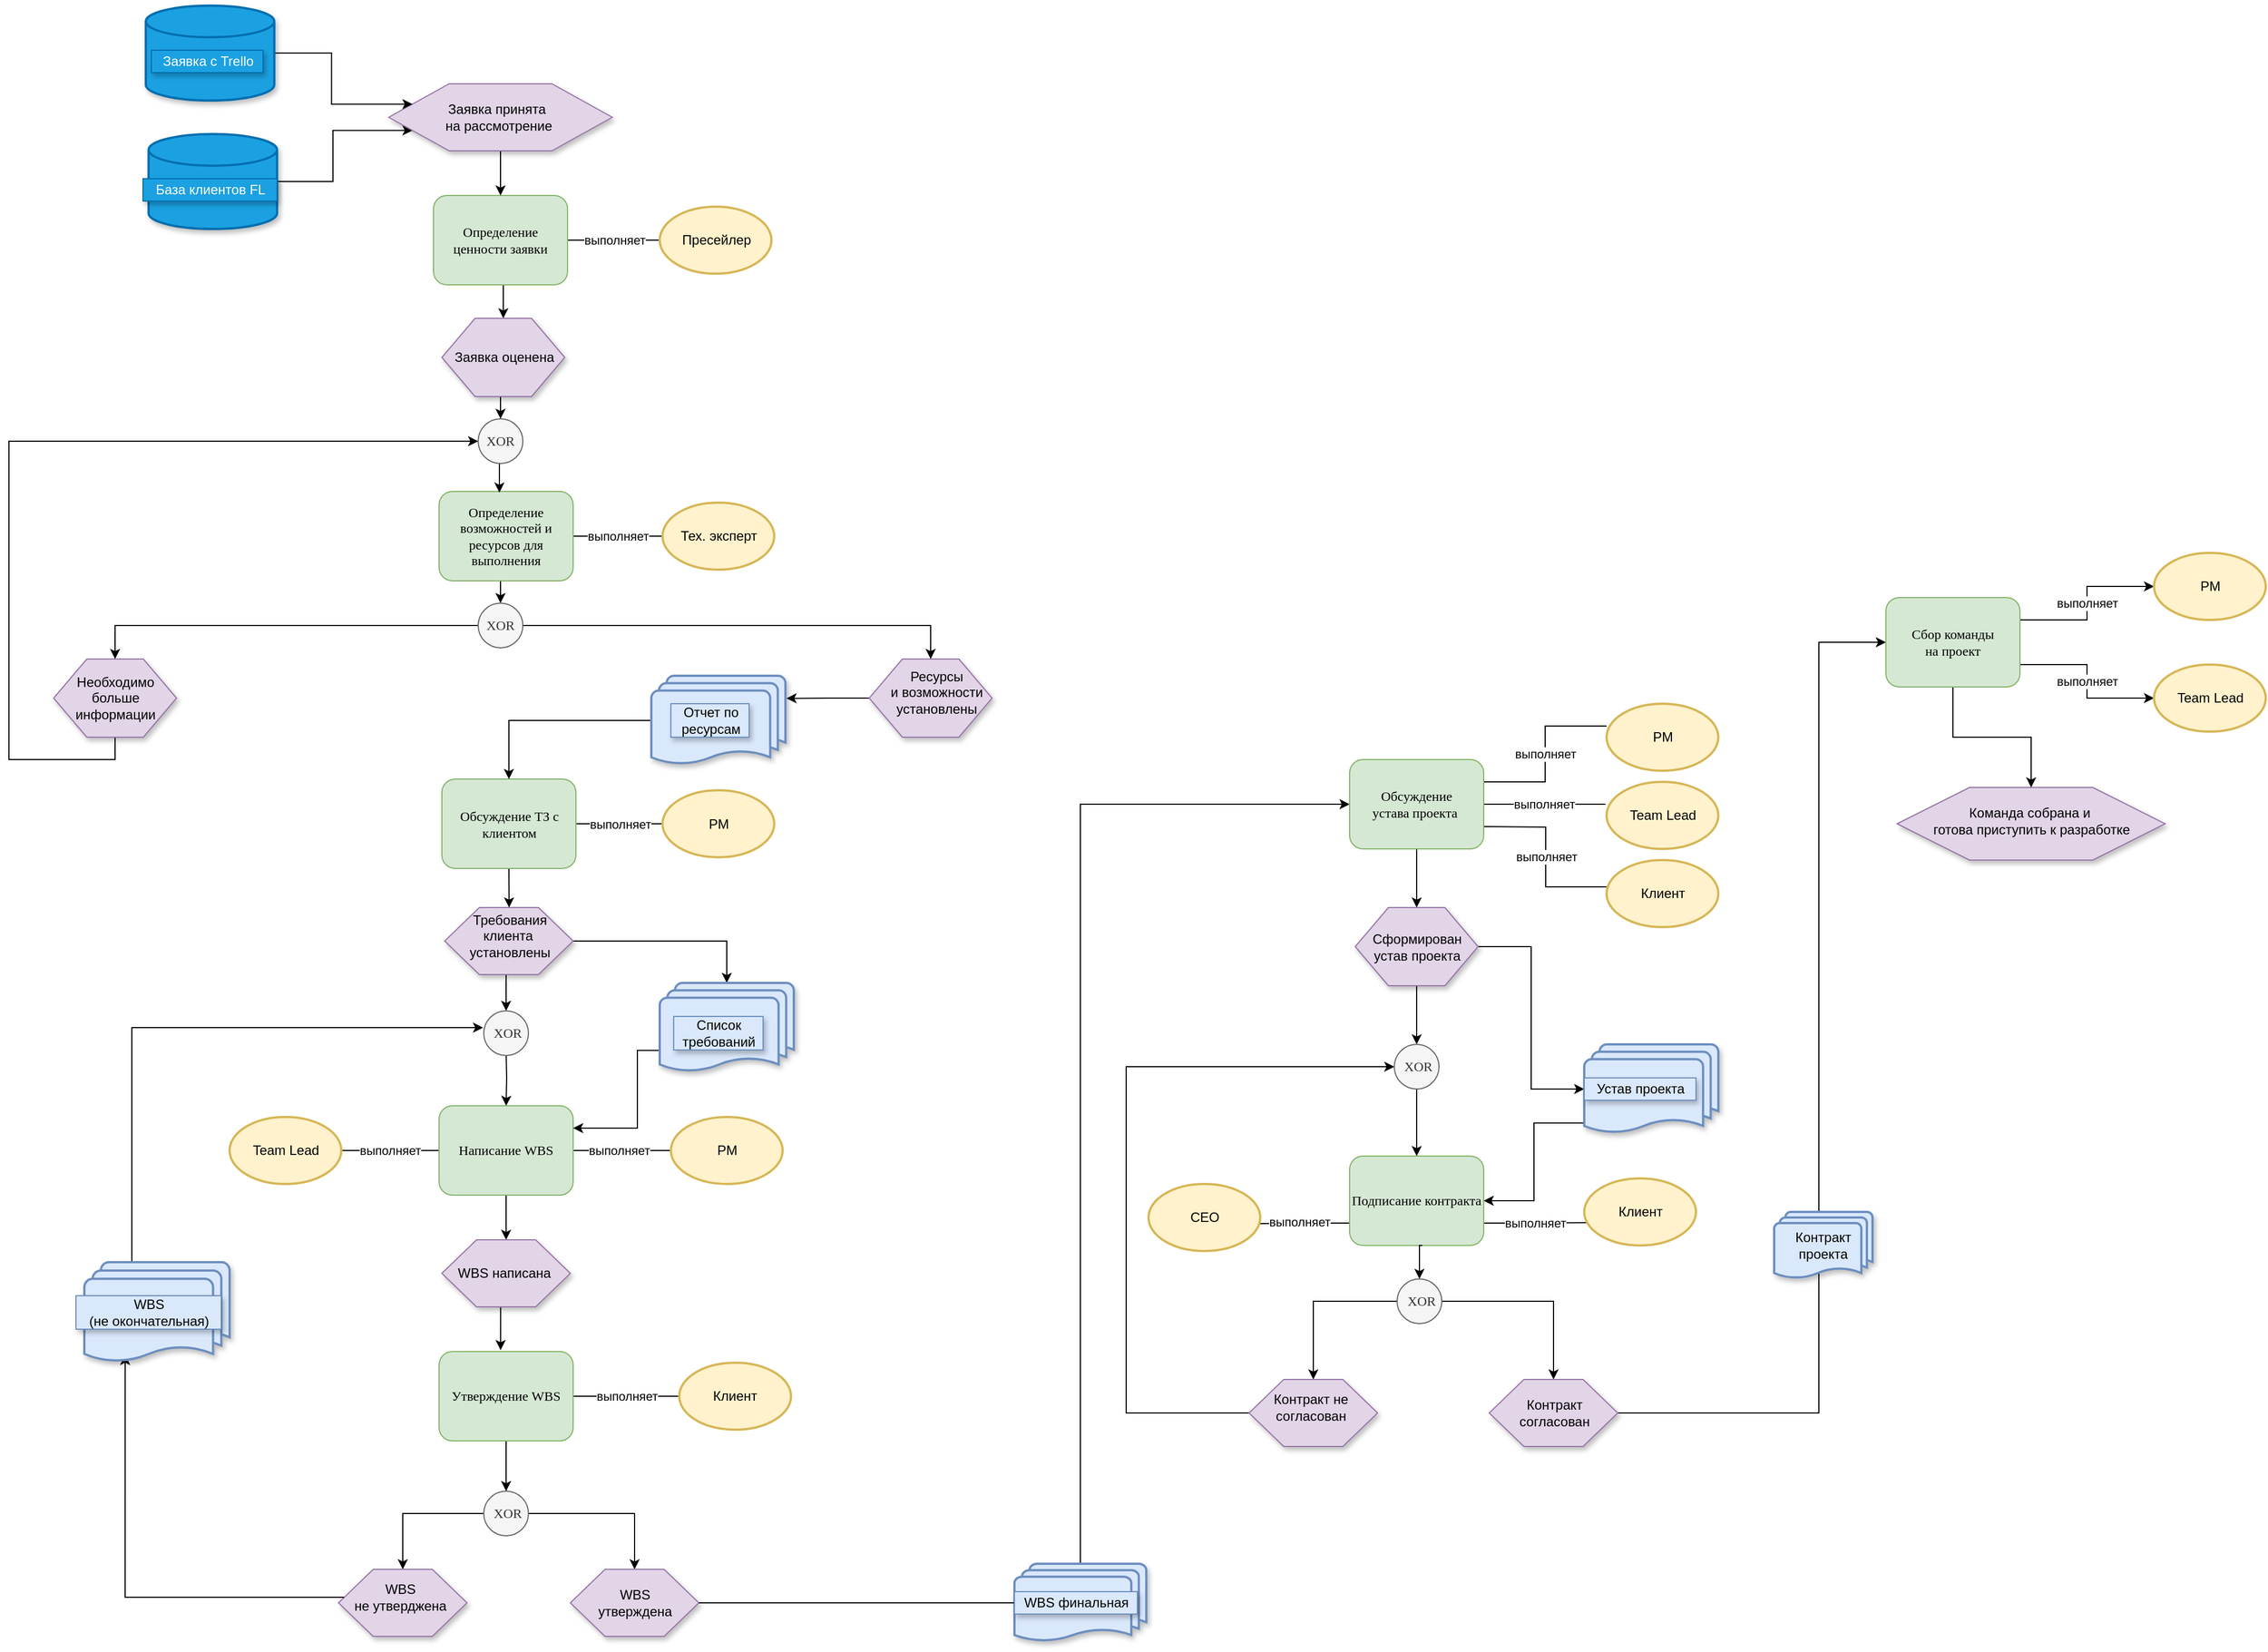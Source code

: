 <mxfile version="15.5.8" type="github">
  <diagram name="Page-1" id="8ce9d11a-91a2-4d17-14d8-a56ed91bf033">
    <mxGraphModel dx="2013" dy="722" grid="1" gridSize="10" guides="1" tooltips="1" connect="1" arrows="1" fold="1" page="1" pageScale="1" pageWidth="900" pageHeight="1600" background="none" math="0" shadow="0">
      <root>
        <mxCell id="0" />
        <mxCell id="1" parent="0" />
        <mxCell id="XL9_cZ4qsGIXgxrW0bPy-179" style="edgeStyle=orthogonalEdgeStyle;rounded=0;orthogonalLoop=1;jettySize=auto;html=1;entryX=0;entryY=0.75;entryDx=0;entryDy=0;endArrow=classic;endFill=1;" parent="1" source="XL9_cZ4qsGIXgxrW0bPy-8" target="XL9_cZ4qsGIXgxrW0bPy-146" edge="1">
          <mxGeometry relative="1" as="geometry" />
        </mxCell>
        <mxCell id="XL9_cZ4qsGIXgxrW0bPy-8" value="" style="strokeWidth=2;html=1;shape=mxgraph.flowchart.database;whiteSpace=wrap;shadow=1;fillColor=#1ba1e2;fontColor=#ffffff;strokeColor=#006EAF;" parent="1" vertex="1">
          <mxGeometry x="35" y="185" width="115" height="85" as="geometry" />
        </mxCell>
        <mxCell id="XL9_cZ4qsGIXgxrW0bPy-9" value="База клиентов FL" style="text;html=1;resizable=0;autosize=1;align=center;verticalAlign=middle;points=[];fillColor=#1ba1e2;strokeColor=#006EAF;rounded=0;shadow=1;fontColor=#ffffff;" parent="1" vertex="1">
          <mxGeometry x="30" y="225" width="120" height="20" as="geometry" />
        </mxCell>
        <mxCell id="XL9_cZ4qsGIXgxrW0bPy-175" style="edgeStyle=orthogonalEdgeStyle;rounded=0;orthogonalLoop=1;jettySize=auto;html=1;exitX=0.5;exitY=1;exitDx=0;exitDy=0;entryX=0;entryY=0.5;entryDx=0;entryDy=0;endArrow=classic;endFill=1;" parent="1" source="XL9_cZ4qsGIXgxrW0bPy-18" target="XL9_cZ4qsGIXgxrW0bPy-144" edge="1">
          <mxGeometry relative="1" as="geometry">
            <Array as="points">
              <mxPoint x="5" y="745" />
              <mxPoint x="-90" y="745" />
              <mxPoint x="-90" y="460" />
            </Array>
          </mxGeometry>
        </mxCell>
        <mxCell id="XL9_cZ4qsGIXgxrW0bPy-18" value="" style="verticalLabelPosition=bottom;verticalAlign=top;html=1;shape=hexagon;perimeter=hexagonPerimeter2;arcSize=6;size=0.27;shadow=1;fillColor=#e1d5e7;strokeColor=#9673a6;" parent="1" vertex="1">
          <mxGeometry x="-50" y="655" width="110" height="70" as="geometry" />
        </mxCell>
        <mxCell id="XL9_cZ4qsGIXgxrW0bPy-20" value="Необходимо&lt;br&gt;больше&lt;br&gt;информации" style="text;html=1;resizable=0;autosize=1;align=center;verticalAlign=middle;points=[];fillColor=none;strokeColor=none;rounded=0;shadow=1;" parent="1" vertex="1">
          <mxGeometry x="-40" y="665" width="90" height="50" as="geometry" />
        </mxCell>
        <mxCell id="XL9_cZ4qsGIXgxrW0bPy-118" style="edgeStyle=orthogonalEdgeStyle;rounded=0;orthogonalLoop=1;jettySize=auto;html=1;exitX=1;exitY=0.5;exitDx=0;exitDy=0;entryX=0;entryY=0.5;entryDx=0;entryDy=0;entryPerimeter=0;endArrow=none;endFill=0;" parent="1" source="XL9_cZ4qsGIXgxrW0bPy-21" target="XL9_cZ4qsGIXgxrW0bPy-116" edge="1">
          <mxGeometry relative="1" as="geometry" />
        </mxCell>
        <mxCell id="XL9_cZ4qsGIXgxrW0bPy-119" value="выполняет" style="edgeLabel;html=1;align=center;verticalAlign=middle;resizable=0;points=[];" parent="XL9_cZ4qsGIXgxrW0bPy-118" vertex="1" connectable="0">
          <mxGeometry x="-0.275" y="-1" relative="1" as="geometry">
            <mxPoint x="11" y="-1" as="offset" />
          </mxGeometry>
        </mxCell>
        <mxCell id="XL9_cZ4qsGIXgxrW0bPy-170" style="edgeStyle=orthogonalEdgeStyle;rounded=0;orthogonalLoop=1;jettySize=auto;html=1;exitX=0.5;exitY=1;exitDx=0;exitDy=0;entryX=0.5;entryY=0;entryDx=0;entryDy=0;endArrow=classic;endFill=1;" parent="1" source="XL9_cZ4qsGIXgxrW0bPy-21" target="XL9_cZ4qsGIXgxrW0bPy-169" edge="1">
          <mxGeometry relative="1" as="geometry" />
        </mxCell>
        <mxCell id="XL9_cZ4qsGIXgxrW0bPy-21" value="Определение&lt;br&gt;возможностей и ресурсов для выполнения" style="rounded=1;whiteSpace=wrap;html=1;shadow=0;labelBackgroundColor=none;strokeWidth=1;fontFamily=Verdana;fontSize=12;align=center;fillColor=#d5e8d4;strokeColor=#82b366;" parent="1" vertex="1">
          <mxGeometry x="295" y="505" width="120" height="80" as="geometry" />
        </mxCell>
        <mxCell id="XL9_cZ4qsGIXgxrW0bPy-182" style="edgeStyle=orthogonalEdgeStyle;rounded=0;orthogonalLoop=1;jettySize=auto;html=1;exitX=0;exitY=0.5;exitDx=0;exitDy=0;entryX=1.008;entryY=0.253;entryDx=0;entryDy=0;entryPerimeter=0;endArrow=classic;endFill=1;" parent="1" source="XL9_cZ4qsGIXgxrW0bPy-32" target="XL9_cZ4qsGIXgxrW0bPy-176" edge="1">
          <mxGeometry relative="1" as="geometry" />
        </mxCell>
        <mxCell id="XL9_cZ4qsGIXgxrW0bPy-32" value="" style="verticalLabelPosition=bottom;verticalAlign=top;html=1;shape=hexagon;perimeter=hexagonPerimeter2;arcSize=6;size=0.27;shadow=1;fillColor=#e1d5e7;strokeColor=#9673a6;" parent="1" vertex="1">
          <mxGeometry x="680" y="655" width="110" height="70" as="geometry" />
        </mxCell>
        <mxCell id="XL9_cZ4qsGIXgxrW0bPy-34" value="Ресурсы&lt;br&gt;и возможности&lt;br&gt;установлены" style="text;html=1;resizable=0;autosize=1;align=center;verticalAlign=middle;points=[];fillColor=none;strokeColor=none;rounded=0;shadow=1;" parent="1" vertex="1">
          <mxGeometry x="690" y="660" width="100" height="50" as="geometry" />
        </mxCell>
        <mxCell id="XL9_cZ4qsGIXgxrW0bPy-46" value="выполняет" style="edgeStyle=orthogonalEdgeStyle;rounded=0;orthogonalLoop=1;jettySize=auto;html=1;endArrow=none;endFill=0;" parent="1" source="XL9_cZ4qsGIXgxrW0bPy-38" target="XL9_cZ4qsGIXgxrW0bPy-44" edge="1">
          <mxGeometry relative="1" as="geometry" />
        </mxCell>
        <mxCell id="XL9_cZ4qsGIXgxrW0bPy-159" style="edgeStyle=orthogonalEdgeStyle;rounded=0;orthogonalLoop=1;jettySize=auto;html=1;exitX=0.5;exitY=1;exitDx=0;exitDy=0;entryX=0.502;entryY=0;entryDx=0;entryDy=0;entryPerimeter=0;endArrow=classic;endFill=1;" parent="1" source="XL9_cZ4qsGIXgxrW0bPy-38" target="XL9_cZ4qsGIXgxrW0bPy-42" edge="1">
          <mxGeometry relative="1" as="geometry" />
        </mxCell>
        <mxCell id="XL9_cZ4qsGIXgxrW0bPy-38" value="Обсуждение ТЗ с&lt;br&gt;клиентом" style="rounded=1;whiteSpace=wrap;html=1;shadow=0;labelBackgroundColor=none;strokeWidth=1;fontFamily=Verdana;fontSize=12;align=center;fillColor=#d5e8d4;strokeColor=#82b366;" parent="1" vertex="1">
          <mxGeometry x="297.5" y="762.5" width="120" height="80" as="geometry" />
        </mxCell>
        <mxCell id="XL9_cZ4qsGIXgxrW0bPy-48" style="edgeStyle=orthogonalEdgeStyle;rounded=0;orthogonalLoop=1;jettySize=auto;html=1;exitX=0.5;exitY=1;exitDx=0;exitDy=0;entryX=0.5;entryY=0;entryDx=0;entryDy=0;endArrow=classic;endFill=1;" parent="1" target="XL9_cZ4qsGIXgxrW0bPy-47" edge="1">
          <mxGeometry relative="1" as="geometry">
            <mxPoint x="355" y="1005" as="sourcePoint" />
          </mxGeometry>
        </mxCell>
        <mxCell id="XL9_cZ4qsGIXgxrW0bPy-185" style="edgeStyle=orthogonalEdgeStyle;rounded=0;orthogonalLoop=1;jettySize=auto;html=1;exitX=1;exitY=0.5;exitDx=0;exitDy=0;entryX=0.5;entryY=0;entryDx=0;entryDy=0;entryPerimeter=0;endArrow=classic;endFill=1;" parent="1" source="XL9_cZ4qsGIXgxrW0bPy-41" target="XL9_cZ4qsGIXgxrW0bPy-85" edge="1">
          <mxGeometry relative="1" as="geometry" />
        </mxCell>
        <mxCell id="XL9_cZ4qsGIXgxrW0bPy-186" style="edgeStyle=orthogonalEdgeStyle;rounded=0;orthogonalLoop=1;jettySize=auto;html=1;exitX=0.5;exitY=1;exitDx=0;exitDy=0;entryX=0.5;entryY=0;entryDx=0;entryDy=0;endArrow=classic;endFill=1;" parent="1" source="XL9_cZ4qsGIXgxrW0bPy-41" target="XL9_cZ4qsGIXgxrW0bPy-181" edge="1">
          <mxGeometry relative="1" as="geometry" />
        </mxCell>
        <mxCell id="XL9_cZ4qsGIXgxrW0bPy-41" value="" style="verticalLabelPosition=bottom;verticalAlign=top;html=1;shape=hexagon;perimeter=hexagonPerimeter2;arcSize=6;size=0.27;shadow=1;fillColor=#e1d5e7;strokeColor=#9673a6;" parent="1" vertex="1">
          <mxGeometry x="300" y="877.5" width="115" height="60" as="geometry" />
        </mxCell>
        <mxCell id="XL9_cZ4qsGIXgxrW0bPy-42" value="Требования&lt;br&gt;клиента&amp;nbsp;&lt;br&gt;установлены" style="text;html=1;resizable=0;autosize=1;align=center;verticalAlign=middle;points=[];fillColor=none;strokeColor=none;rounded=0;shadow=1;" parent="1" vertex="1">
          <mxGeometry x="312.5" y="877.5" width="90" height="50" as="geometry" />
        </mxCell>
        <mxCell id="XL9_cZ4qsGIXgxrW0bPy-44" value="" style="strokeWidth=2;html=1;shape=mxgraph.flowchart.start_1;whiteSpace=wrap;fillColor=#fff2cc;strokeColor=#d6b656;" parent="1" vertex="1">
          <mxGeometry x="495" y="772.5" width="100" height="60" as="geometry" />
        </mxCell>
        <mxCell id="XL9_cZ4qsGIXgxrW0bPy-45" value="PM" style="text;html=1;resizable=0;autosize=1;align=center;verticalAlign=middle;points=[];fillColor=none;strokeColor=none;rounded=0;shadow=1;" parent="1" vertex="1">
          <mxGeometry x="530" y="792.5" width="30" height="20" as="geometry" />
        </mxCell>
        <mxCell id="XL9_cZ4qsGIXgxrW0bPy-52" style="edgeStyle=orthogonalEdgeStyle;rounded=0;orthogonalLoop=1;jettySize=auto;html=1;exitX=1;exitY=0.5;exitDx=0;exitDy=0;entryX=0;entryY=0.5;entryDx=0;entryDy=0;entryPerimeter=0;endArrow=none;endFill=0;" parent="1" source="XL9_cZ4qsGIXgxrW0bPy-47" target="XL9_cZ4qsGIXgxrW0bPy-50" edge="1">
          <mxGeometry relative="1" as="geometry" />
        </mxCell>
        <mxCell id="XL9_cZ4qsGIXgxrW0bPy-53" value="выполняет" style="edgeLabel;html=1;align=center;verticalAlign=middle;resizable=0;points=[];" parent="XL9_cZ4qsGIXgxrW0bPy-52" vertex="1" connectable="0">
          <mxGeometry x="-0.065" relative="1" as="geometry">
            <mxPoint as="offset" />
          </mxGeometry>
        </mxCell>
        <mxCell id="XL9_cZ4qsGIXgxrW0bPy-54" value="выполняет" style="edgeStyle=orthogonalEdgeStyle;rounded=0;orthogonalLoop=1;jettySize=auto;html=1;exitX=0;exitY=0.5;exitDx=0;exitDy=0;entryX=1;entryY=0.5;entryDx=0;entryDy=0;entryPerimeter=0;endArrow=none;endFill=0;" parent="1" source="XL9_cZ4qsGIXgxrW0bPy-47" target="XL9_cZ4qsGIXgxrW0bPy-51" edge="1">
          <mxGeometry relative="1" as="geometry" />
        </mxCell>
        <mxCell id="XL9_cZ4qsGIXgxrW0bPy-58" style="edgeStyle=orthogonalEdgeStyle;rounded=0;orthogonalLoop=1;jettySize=auto;html=1;exitX=0.5;exitY=1;exitDx=0;exitDy=0;entryX=0.5;entryY=0;entryDx=0;entryDy=0;endArrow=classic;endFill=1;" parent="1" source="XL9_cZ4qsGIXgxrW0bPy-47" target="XL9_cZ4qsGIXgxrW0bPy-56" edge="1">
          <mxGeometry relative="1" as="geometry" />
        </mxCell>
        <mxCell id="XL9_cZ4qsGIXgxrW0bPy-47" value="Написание WBS" style="rounded=1;whiteSpace=wrap;html=1;shadow=0;labelBackgroundColor=none;strokeWidth=1;fontFamily=Verdana;fontSize=12;align=center;fillColor=#d5e8d4;strokeColor=#82b366;" parent="1" vertex="1">
          <mxGeometry x="295" y="1055" width="120" height="80" as="geometry" />
        </mxCell>
        <mxCell id="XL9_cZ4qsGIXgxrW0bPy-50" value="PM" style="strokeWidth=2;html=1;shape=mxgraph.flowchart.start_1;whiteSpace=wrap;fillColor=#fff2cc;strokeColor=#d6b656;" parent="1" vertex="1">
          <mxGeometry x="502.5" y="1065" width="100" height="60" as="geometry" />
        </mxCell>
        <mxCell id="XL9_cZ4qsGIXgxrW0bPy-51" value="Team Lead" style="strokeWidth=2;html=1;shape=mxgraph.flowchart.start_1;whiteSpace=wrap;fillColor=#fff2cc;strokeColor=#d6b656;" parent="1" vertex="1">
          <mxGeometry x="107.5" y="1065" width="100" height="60" as="geometry" />
        </mxCell>
        <mxCell id="XL9_cZ4qsGIXgxrW0bPy-61" style="edgeStyle=orthogonalEdgeStyle;rounded=0;orthogonalLoop=1;jettySize=auto;html=1;exitX=0.5;exitY=1;exitDx=0;exitDy=0;entryX=0.459;entryY=-0.016;entryDx=0;entryDy=0;entryPerimeter=0;endArrow=classic;endFill=1;" parent="1" target="XL9_cZ4qsGIXgxrW0bPy-60" edge="1">
          <mxGeometry relative="1" as="geometry">
            <mxPoint x="352.5" y="1235" as="sourcePoint" />
          </mxGeometry>
        </mxCell>
        <mxCell id="XL9_cZ4qsGIXgxrW0bPy-56" value="" style="verticalLabelPosition=bottom;verticalAlign=top;html=1;shape=hexagon;perimeter=hexagonPerimeter2;arcSize=6;size=0.27;shadow=1;fillColor=#e1d5e7;strokeColor=#9673a6;" parent="1" vertex="1">
          <mxGeometry x="297.5" y="1175" width="115" height="60" as="geometry" />
        </mxCell>
        <mxCell id="XL9_cZ4qsGIXgxrW0bPy-59" value="WBS написана" style="text;html=1;resizable=0;autosize=1;align=center;verticalAlign=middle;points=[];fillColor=none;strokeColor=none;rounded=0;shadow=1;" parent="1" vertex="1">
          <mxGeometry x="302.5" y="1195" width="100" height="20" as="geometry" />
        </mxCell>
        <mxCell id="XL9_cZ4qsGIXgxrW0bPy-63" style="edgeStyle=orthogonalEdgeStyle;rounded=0;orthogonalLoop=1;jettySize=auto;html=1;exitX=0.5;exitY=1;exitDx=0;exitDy=0;entryX=0.5;entryY=0;entryDx=0;entryDy=0;endArrow=classic;endFill=1;" parent="1" source="XL9_cZ4qsGIXgxrW0bPy-60" target="XL9_cZ4qsGIXgxrW0bPy-62" edge="1">
          <mxGeometry relative="1" as="geometry" />
        </mxCell>
        <mxCell id="XL9_cZ4qsGIXgxrW0bPy-69" value="выполняет" style="edgeStyle=orthogonalEdgeStyle;rounded=0;orthogonalLoop=1;jettySize=auto;html=1;exitX=1;exitY=0.5;exitDx=0;exitDy=0;entryX=0;entryY=0.5;entryDx=0;entryDy=0;entryPerimeter=0;endArrow=none;endFill=0;" parent="1" source="XL9_cZ4qsGIXgxrW0bPy-60" target="XL9_cZ4qsGIXgxrW0bPy-68" edge="1">
          <mxGeometry relative="1" as="geometry" />
        </mxCell>
        <mxCell id="XL9_cZ4qsGIXgxrW0bPy-60" value="Утверждение WBS" style="rounded=1;whiteSpace=wrap;html=1;shadow=0;labelBackgroundColor=none;strokeWidth=1;fontFamily=Verdana;fontSize=12;align=center;fillColor=#d5e8d4;strokeColor=#82b366;" parent="1" vertex="1">
          <mxGeometry x="295" y="1275" width="120" height="80" as="geometry" />
        </mxCell>
        <mxCell id="XL9_cZ4qsGIXgxrW0bPy-70" style="edgeStyle=orthogonalEdgeStyle;rounded=0;orthogonalLoop=1;jettySize=auto;html=1;exitX=0;exitY=0.5;exitDx=0;exitDy=0;entryX=0.5;entryY=0;entryDx=0;entryDy=0;endArrow=classic;endFill=1;" parent="1" source="XL9_cZ4qsGIXgxrW0bPy-62" target="XL9_cZ4qsGIXgxrW0bPy-64" edge="1">
          <mxGeometry relative="1" as="geometry" />
        </mxCell>
        <mxCell id="XL9_cZ4qsGIXgxrW0bPy-74" style="edgeStyle=orthogonalEdgeStyle;rounded=0;orthogonalLoop=1;jettySize=auto;html=1;exitX=1;exitY=0.5;exitDx=0;exitDy=0;entryX=0.5;entryY=0;entryDx=0;entryDy=0;endArrow=classic;endFill=1;" parent="1" source="XL9_cZ4qsGIXgxrW0bPy-62" target="XL9_cZ4qsGIXgxrW0bPy-66" edge="1">
          <mxGeometry relative="1" as="geometry" />
        </mxCell>
        <mxCell id="XL9_cZ4qsGIXgxrW0bPy-62" value="&amp;nbsp;XOR" style="ellipse;whiteSpace=wrap;html=1;rounded=1;shadow=0;labelBackgroundColor=none;strokeWidth=1;fontFamily=Verdana;fontSize=12;align=center;fillColor=#f5f5f5;fontColor=#333333;strokeColor=#666666;" parent="1" vertex="1">
          <mxGeometry x="335" y="1400" width="40" height="40" as="geometry" />
        </mxCell>
        <mxCell id="XL9_cZ4qsGIXgxrW0bPy-64" value="" style="verticalLabelPosition=bottom;verticalAlign=top;html=1;shape=hexagon;perimeter=hexagonPerimeter2;arcSize=6;size=0.27;shadow=1;fillColor=#e1d5e7;strokeColor=#9673a6;" parent="1" vertex="1">
          <mxGeometry x="205" y="1470" width="115" height="60" as="geometry" />
        </mxCell>
        <mxCell id="XL9_cZ4qsGIXgxrW0bPy-187" style="edgeStyle=orthogonalEdgeStyle;rounded=0;orthogonalLoop=1;jettySize=auto;html=1;entryX=0.281;entryY=0.922;entryDx=0;entryDy=0;entryPerimeter=0;endArrow=classic;endFill=1;" parent="1" source="XL9_cZ4qsGIXgxrW0bPy-65" target="XL9_cZ4qsGIXgxrW0bPy-82" edge="1">
          <mxGeometry relative="1" as="geometry" />
        </mxCell>
        <mxCell id="XL9_cZ4qsGIXgxrW0bPy-65" value="WBS &lt;br&gt;не утверджена" style="text;html=1;resizable=0;autosize=1;align=center;verticalAlign=middle;points=[];fillColor=none;strokeColor=none;rounded=0;shadow=1;" parent="1" vertex="1">
          <mxGeometry x="210" y="1480" width="100" height="30" as="geometry" />
        </mxCell>
        <mxCell id="XL9_cZ4qsGIXgxrW0bPy-66" value="" style="verticalLabelPosition=bottom;verticalAlign=top;html=1;shape=hexagon;perimeter=hexagonPerimeter2;arcSize=6;size=0.27;shadow=1;fillColor=#e1d5e7;strokeColor=#9673a6;" parent="1" vertex="1">
          <mxGeometry x="412.5" y="1470" width="115" height="60" as="geometry" />
        </mxCell>
        <mxCell id="XL9_cZ4qsGIXgxrW0bPy-67" value="WBS &lt;br&gt;утверждена" style="text;html=1;resizable=0;autosize=1;align=center;verticalAlign=middle;points=[];fillColor=none;strokeColor=none;rounded=0;shadow=1;" parent="1" vertex="1">
          <mxGeometry x="430" y="1485" width="80" height="30" as="geometry" />
        </mxCell>
        <mxCell id="XL9_cZ4qsGIXgxrW0bPy-68" value="Клиент" style="strokeWidth=2;html=1;shape=mxgraph.flowchart.start_1;whiteSpace=wrap;fillColor=#fff2cc;strokeColor=#d6b656;" parent="1" vertex="1">
          <mxGeometry x="510" y="1285" width="100" height="60" as="geometry" />
        </mxCell>
        <mxCell id="XL9_cZ4qsGIXgxrW0bPy-190" style="edgeStyle=orthogonalEdgeStyle;rounded=0;orthogonalLoop=1;jettySize=auto;html=1;exitX=0.5;exitY=0;exitDx=0;exitDy=0;exitPerimeter=0;entryX=0;entryY=0.5;entryDx=0;entryDy=0;endArrow=classic;endFill=1;" parent="1" source="XL9_cZ4qsGIXgxrW0bPy-79" target="XL9_cZ4qsGIXgxrW0bPy-95" edge="1">
          <mxGeometry relative="1" as="geometry" />
        </mxCell>
        <mxCell id="XL9_cZ4qsGIXgxrW0bPy-79" value="" style="strokeWidth=2;html=1;shape=mxgraph.flowchart.multi-document;whiteSpace=wrap;shadow=1;fillColor=#dae8fc;strokeColor=#6c8ebf;" parent="1" vertex="1">
          <mxGeometry x="810" y="1465" width="118" height="70" as="geometry" />
        </mxCell>
        <mxCell id="XL9_cZ4qsGIXgxrW0bPy-80" value="" style="edgeStyle=orthogonalEdgeStyle;rounded=0;orthogonalLoop=1;jettySize=auto;html=1;exitX=1;exitY=0.5;exitDx=0;exitDy=0;entryX=0;entryY=0.5;entryDx=0;entryDy=0;endArrow=none;endFill=1;" parent="1" source="XL9_cZ4qsGIXgxrW0bPy-66" target="XL9_cZ4qsGIXgxrW0bPy-79" edge="1">
          <mxGeometry relative="1" as="geometry">
            <mxPoint x="530.0" y="1380" as="sourcePoint" />
            <mxPoint x="930" y="730" as="targetPoint" />
          </mxGeometry>
        </mxCell>
        <mxCell id="XL9_cZ4qsGIXgxrW0bPy-81" value="WBS финальная" style="text;html=1;resizable=0;autosize=1;align=center;verticalAlign=middle;points=[];fillColor=#dae8fc;strokeColor=#6c8ebf;rounded=0;shadow=1;" parent="1" vertex="1">
          <mxGeometry x="810" y="1490" width="110" height="20" as="geometry" />
        </mxCell>
        <mxCell id="XL9_cZ4qsGIXgxrW0bPy-188" style="edgeStyle=orthogonalEdgeStyle;rounded=0;orthogonalLoop=1;jettySize=auto;html=1;entryX=-0.015;entryY=0.375;entryDx=0;entryDy=0;entryPerimeter=0;endArrow=classic;endFill=1;" parent="1" source="XL9_cZ4qsGIXgxrW0bPy-82" target="XL9_cZ4qsGIXgxrW0bPy-181" edge="1">
          <mxGeometry relative="1" as="geometry">
            <Array as="points">
              <mxPoint x="20" y="985" />
            </Array>
          </mxGeometry>
        </mxCell>
        <mxCell id="XL9_cZ4qsGIXgxrW0bPy-82" value="" style="strokeWidth=2;html=1;shape=mxgraph.flowchart.multi-document;whiteSpace=wrap;shadow=1;fillColor=#dae8fc;strokeColor=#6c8ebf;" parent="1" vertex="1">
          <mxGeometry x="-22.5" y="1195" width="130" height="90" as="geometry" />
        </mxCell>
        <mxCell id="XL9_cZ4qsGIXgxrW0bPy-83" value="WBS &lt;br&gt;(не окончательная)" style="text;html=1;resizable=0;autosize=1;align=center;verticalAlign=middle;points=[];fillColor=#dae8fc;strokeColor=#6c8ebf;rounded=0;shadow=1;" parent="1" vertex="1">
          <mxGeometry x="-30" y="1225" width="130" height="30" as="geometry" />
        </mxCell>
        <mxCell id="XL9_cZ4qsGIXgxrW0bPy-88" style="edgeStyle=orthogonalEdgeStyle;rounded=0;orthogonalLoop=1;jettySize=auto;html=1;exitX=0.5;exitY=0.88;exitDx=0;exitDy=0;exitPerimeter=0;entryX=1;entryY=0.25;entryDx=0;entryDy=0;endArrow=classic;endFill=1;" parent="1" target="XL9_cZ4qsGIXgxrW0bPy-47" edge="1">
          <mxGeometry relative="1" as="geometry">
            <mxPoint x="552.5" y="1005.4" as="sourcePoint" />
            <Array as="points">
              <mxPoint x="472.5" y="1005" />
              <mxPoint x="472.5" y="1075" />
            </Array>
          </mxGeometry>
        </mxCell>
        <mxCell id="XL9_cZ4qsGIXgxrW0bPy-85" value="" style="strokeWidth=2;html=1;shape=mxgraph.flowchart.multi-document;whiteSpace=wrap;shadow=1;fillColor=#dae8fc;strokeColor=#6c8ebf;" parent="1" vertex="1">
          <mxGeometry x="492.5" y="945" width="120" height="80" as="geometry" />
        </mxCell>
        <mxCell id="XL9_cZ4qsGIXgxrW0bPy-86" value="Список &lt;br&gt;требований" style="text;html=1;resizable=0;autosize=1;align=center;verticalAlign=middle;points=[];fillColor=#dae8fc;strokeColor=#6c8ebf;rounded=0;shadow=1;" parent="1" vertex="1">
          <mxGeometry x="505" y="975" width="80" height="30" as="geometry" />
        </mxCell>
        <mxCell id="XL9_cZ4qsGIXgxrW0bPy-127" value="выполняет" style="edgeStyle=orthogonalEdgeStyle;rounded=0;orthogonalLoop=1;jettySize=auto;html=1;exitX=1;exitY=0.5;exitDx=0;exitDy=0;entryX=-0.01;entryY=0.333;entryDx=0;entryDy=0;entryPerimeter=0;endArrow=none;endFill=0;" parent="1" source="XL9_cZ4qsGIXgxrW0bPy-95" target="XL9_cZ4qsGIXgxrW0bPy-125" edge="1">
          <mxGeometry relative="1" as="geometry" />
        </mxCell>
        <mxCell id="XL9_cZ4qsGIXgxrW0bPy-128" value="выполняет" style="edgeStyle=orthogonalEdgeStyle;rounded=0;orthogonalLoop=1;jettySize=auto;html=1;exitX=1;exitY=0.25;exitDx=0;exitDy=0;entryX=0;entryY=0.333;entryDx=0;entryDy=0;entryPerimeter=0;endArrow=none;endFill=0;" parent="1" source="XL9_cZ4qsGIXgxrW0bPy-95" target="XL9_cZ4qsGIXgxrW0bPy-123" edge="1">
          <mxGeometry relative="1" as="geometry" />
        </mxCell>
        <mxCell id="XL9_cZ4qsGIXgxrW0bPy-129" value="выполняет" style="edgeStyle=orthogonalEdgeStyle;rounded=0;orthogonalLoop=1;jettySize=auto;html=1;entryX=0.01;entryY=0.4;entryDx=0;entryDy=0;entryPerimeter=0;endArrow=none;endFill=0;" parent="1" target="XL9_cZ4qsGIXgxrW0bPy-121" edge="1">
          <mxGeometry relative="1" as="geometry">
            <mxPoint x="1230" y="805" as="sourcePoint" />
          </mxGeometry>
        </mxCell>
        <mxCell id="XL9_cZ4qsGIXgxrW0bPy-200" style="edgeStyle=orthogonalEdgeStyle;rounded=0;orthogonalLoop=1;jettySize=auto;html=1;exitX=0.5;exitY=1;exitDx=0;exitDy=0;entryX=0.5;entryY=0;entryDx=0;entryDy=0;endArrow=classic;endFill=1;" parent="1" source="XL9_cZ4qsGIXgxrW0bPy-95" target="XL9_cZ4qsGIXgxrW0bPy-96" edge="1">
          <mxGeometry relative="1" as="geometry" />
        </mxCell>
        <mxCell id="XL9_cZ4qsGIXgxrW0bPy-95" value="Обсуждение&lt;br&gt;устава проекта&amp;nbsp;" style="rounded=1;whiteSpace=wrap;html=1;shadow=0;labelBackgroundColor=none;strokeWidth=1;fontFamily=Verdana;fontSize=12;align=center;fillColor=#d5e8d4;strokeColor=#82b366;" parent="1" vertex="1">
          <mxGeometry x="1110" y="745" width="120" height="80" as="geometry" />
        </mxCell>
        <mxCell id="XL9_cZ4qsGIXgxrW0bPy-100" style="edgeStyle=orthogonalEdgeStyle;rounded=0;orthogonalLoop=1;jettySize=auto;html=1;exitX=1;exitY=0.5;exitDx=0;exitDy=0;entryX=0;entryY=0.5;entryDx=0;entryDy=0;entryPerimeter=0;endArrow=classic;endFill=1;" parent="1" source="XL9_cZ4qsGIXgxrW0bPy-96" target="XL9_cZ4qsGIXgxrW0bPy-98" edge="1">
          <mxGeometry relative="1" as="geometry" />
        </mxCell>
        <mxCell id="XL9_cZ4qsGIXgxrW0bPy-201" style="edgeStyle=orthogonalEdgeStyle;rounded=0;orthogonalLoop=1;jettySize=auto;html=1;exitX=0.5;exitY=1;exitDx=0;exitDy=0;entryX=0.5;entryY=0;entryDx=0;entryDy=0;endArrow=classic;endFill=1;" parent="1" source="XL9_cZ4qsGIXgxrW0bPy-96" target="XL9_cZ4qsGIXgxrW0bPy-197" edge="1">
          <mxGeometry relative="1" as="geometry" />
        </mxCell>
        <mxCell id="XL9_cZ4qsGIXgxrW0bPy-96" value="" style="verticalLabelPosition=bottom;verticalAlign=top;html=1;shape=hexagon;perimeter=hexagonPerimeter2;arcSize=6;size=0.27;shadow=1;fillColor=#e1d5e7;strokeColor=#9673a6;" parent="1" vertex="1">
          <mxGeometry x="1115" y="877.5" width="110" height="70" as="geometry" />
        </mxCell>
        <mxCell id="XL9_cZ4qsGIXgxrW0bPy-97" value="Сформирован&lt;br&gt;устав проекта" style="text;html=1;resizable=0;autosize=1;align=center;verticalAlign=middle;points=[];fillColor=none;strokeColor=none;rounded=0;shadow=1;" parent="1" vertex="1">
          <mxGeometry x="1120" y="897.5" width="100" height="30" as="geometry" />
        </mxCell>
        <mxCell id="XL9_cZ4qsGIXgxrW0bPy-105" style="edgeStyle=orthogonalEdgeStyle;rounded=0;orthogonalLoop=1;jettySize=auto;html=1;exitX=0.5;exitY=0.88;exitDx=0;exitDy=0;exitPerimeter=0;entryX=1;entryY=0.5;entryDx=0;entryDy=0;endArrow=classic;endFill=1;" parent="1" source="XL9_cZ4qsGIXgxrW0bPy-98" target="XL9_cZ4qsGIXgxrW0bPy-101" edge="1">
          <mxGeometry relative="1" as="geometry" />
        </mxCell>
        <mxCell id="XL9_cZ4qsGIXgxrW0bPy-98" value="" style="strokeWidth=2;html=1;shape=mxgraph.flowchart.multi-document;whiteSpace=wrap;shadow=1;fillColor=#dae8fc;strokeColor=#6c8ebf;" parent="1" vertex="1">
          <mxGeometry x="1320" y="1000" width="120" height="80" as="geometry" />
        </mxCell>
        <mxCell id="XL9_cZ4qsGIXgxrW0bPy-99" value="Устав проекта" style="text;html=1;resizable=0;autosize=1;align=center;verticalAlign=middle;points=[];fillColor=#dae8fc;strokeColor=#6c8ebf;rounded=0;shadow=1;" parent="1" vertex="1">
          <mxGeometry x="1320" y="1030" width="100" height="20" as="geometry" />
        </mxCell>
        <mxCell id="XL9_cZ4qsGIXgxrW0bPy-207" style="edgeStyle=orthogonalEdgeStyle;rounded=0;orthogonalLoop=1;jettySize=auto;html=1;exitX=0;exitY=0.75;exitDx=0;exitDy=0;entryX=1;entryY=0.592;entryDx=0;entryDy=0;entryPerimeter=0;endArrow=none;endFill=0;" parent="1" source="XL9_cZ4qsGIXgxrW0bPy-101" target="XL9_cZ4qsGIXgxrW0bPy-204" edge="1">
          <mxGeometry relative="1" as="geometry" />
        </mxCell>
        <mxCell id="XL9_cZ4qsGIXgxrW0bPy-208" value="выполняет" style="edgeLabel;html=1;align=center;verticalAlign=middle;resizable=0;points=[];" parent="XL9_cZ4qsGIXgxrW0bPy-207" vertex="1" connectable="0">
          <mxGeometry x="0.149" y="-2" relative="1" as="geometry">
            <mxPoint as="offset" />
          </mxGeometry>
        </mxCell>
        <mxCell id="XL9_cZ4qsGIXgxrW0bPy-209" value="выполняет" style="edgeStyle=orthogonalEdgeStyle;rounded=0;orthogonalLoop=1;jettySize=auto;html=1;exitX=1;exitY=0.75;exitDx=0;exitDy=0;entryX=0.029;entryY=0.66;entryDx=0;entryDy=0;entryPerimeter=0;endArrow=none;endFill=0;" parent="1" source="XL9_cZ4qsGIXgxrW0bPy-101" target="XL9_cZ4qsGIXgxrW0bPy-202" edge="1">
          <mxGeometry relative="1" as="geometry" />
        </mxCell>
        <mxCell id="XL9_cZ4qsGIXgxrW0bPy-101" value="Подписание контракта" style="rounded=1;whiteSpace=wrap;html=1;shadow=0;labelBackgroundColor=none;strokeWidth=1;fontFamily=Verdana;fontSize=12;align=center;fillColor=#d5e8d4;strokeColor=#82b366;" parent="1" vertex="1">
          <mxGeometry x="1110" y="1100" width="120" height="80" as="geometry" />
        </mxCell>
        <mxCell id="XL9_cZ4qsGIXgxrW0bPy-107" style="edgeStyle=orthogonalEdgeStyle;rounded=0;orthogonalLoop=1;jettySize=auto;html=1;exitX=0.5;exitY=1;exitDx=0;exitDy=0;entryX=0.5;entryY=0;entryDx=0;entryDy=0;endArrow=classic;endFill=1;" parent="1" target="XL9_cZ4qsGIXgxrW0bPy-110" edge="1">
          <mxGeometry relative="1" as="geometry">
            <mxPoint x="1175" y="1180" as="sourcePoint" />
          </mxGeometry>
        </mxCell>
        <mxCell id="XL9_cZ4qsGIXgxrW0bPy-108" style="edgeStyle=orthogonalEdgeStyle;rounded=0;orthogonalLoop=1;jettySize=auto;html=1;exitX=0;exitY=0.5;exitDx=0;exitDy=0;entryX=0.5;entryY=0;entryDx=0;entryDy=0;endArrow=classic;endFill=1;" parent="1" source="XL9_cZ4qsGIXgxrW0bPy-110" target="XL9_cZ4qsGIXgxrW0bPy-111" edge="1">
          <mxGeometry relative="1" as="geometry" />
        </mxCell>
        <mxCell id="XL9_cZ4qsGIXgxrW0bPy-109" style="edgeStyle=orthogonalEdgeStyle;rounded=0;orthogonalLoop=1;jettySize=auto;html=1;exitX=1;exitY=0.5;exitDx=0;exitDy=0;entryX=0.5;entryY=0;entryDx=0;entryDy=0;endArrow=classic;endFill=1;" parent="1" source="XL9_cZ4qsGIXgxrW0bPy-110" target="XL9_cZ4qsGIXgxrW0bPy-113" edge="1">
          <mxGeometry relative="1" as="geometry" />
        </mxCell>
        <mxCell id="XL9_cZ4qsGIXgxrW0bPy-110" value="&amp;nbsp;XOR" style="ellipse;whiteSpace=wrap;html=1;rounded=1;shadow=0;labelBackgroundColor=none;strokeWidth=1;fontFamily=Verdana;fontSize=12;align=center;fillColor=#f5f5f5;fontColor=#333333;strokeColor=#666666;" parent="1" vertex="1">
          <mxGeometry x="1152.5" y="1210" width="40" height="40" as="geometry" />
        </mxCell>
        <mxCell id="XL9_cZ4qsGIXgxrW0bPy-199" style="edgeStyle=orthogonalEdgeStyle;rounded=0;orthogonalLoop=1;jettySize=auto;html=1;exitX=0;exitY=0.5;exitDx=0;exitDy=0;entryX=0;entryY=0.5;entryDx=0;entryDy=0;endArrow=classic;endFill=1;" parent="1" source="XL9_cZ4qsGIXgxrW0bPy-111" target="XL9_cZ4qsGIXgxrW0bPy-197" edge="1">
          <mxGeometry relative="1" as="geometry">
            <Array as="points">
              <mxPoint x="910" y="1330" />
              <mxPoint x="910" y="1020" />
            </Array>
          </mxGeometry>
        </mxCell>
        <mxCell id="XL9_cZ4qsGIXgxrW0bPy-111" value="" style="verticalLabelPosition=bottom;verticalAlign=top;html=1;shape=hexagon;perimeter=hexagonPerimeter2;arcSize=6;size=0.27;shadow=1;fillColor=#e1d5e7;strokeColor=#9673a6;" parent="1" vertex="1">
          <mxGeometry x="1020" y="1300" width="115" height="60" as="geometry" />
        </mxCell>
        <mxCell id="XL9_cZ4qsGIXgxrW0bPy-112" value="Контракт не&lt;br&gt;согласован" style="text;html=1;resizable=0;autosize=1;align=center;verticalAlign=middle;points=[];fillColor=none;strokeColor=none;rounded=0;shadow=1;" parent="1" vertex="1">
          <mxGeometry x="1030" y="1310" width="90" height="30" as="geometry" />
        </mxCell>
        <mxCell id="XL9_cZ4qsGIXgxrW0bPy-133" style="edgeStyle=orthogonalEdgeStyle;rounded=0;orthogonalLoop=1;jettySize=auto;html=1;exitX=1;exitY=0.5;exitDx=0;exitDy=0;entryX=0;entryY=0.5;entryDx=0;entryDy=0;endArrow=classic;endFill=1;" parent="1" source="XL9_cZ4qsGIXgxrW0bPy-113" target="XL9_cZ4qsGIXgxrW0bPy-132" edge="1">
          <mxGeometry relative="1" as="geometry">
            <Array as="points">
              <mxPoint x="1530" y="1330" />
              <mxPoint x="1530" y="640" />
            </Array>
          </mxGeometry>
        </mxCell>
        <mxCell id="XL9_cZ4qsGIXgxrW0bPy-113" value="" style="verticalLabelPosition=bottom;verticalAlign=top;html=1;shape=hexagon;perimeter=hexagonPerimeter2;arcSize=6;size=0.27;shadow=1;fillColor=#e1d5e7;strokeColor=#9673a6;" parent="1" vertex="1">
          <mxGeometry x="1235" y="1300" width="115" height="60" as="geometry" />
        </mxCell>
        <mxCell id="XL9_cZ4qsGIXgxrW0bPy-114" value="Контракт&lt;br&gt;согласован" style="text;html=1;resizable=0;autosize=1;align=center;verticalAlign=middle;points=[];fillColor=none;strokeColor=none;rounded=0;shadow=1;" parent="1" vertex="1">
          <mxGeometry x="1252.5" y="1315" width="80" height="30" as="geometry" />
        </mxCell>
        <mxCell id="XL9_cZ4qsGIXgxrW0bPy-116" value="" style="strokeWidth=2;html=1;shape=mxgraph.flowchart.start_1;whiteSpace=wrap;fillColor=#fff2cc;strokeColor=#d6b656;" parent="1" vertex="1">
          <mxGeometry x="495" y="515" width="100" height="60" as="geometry" />
        </mxCell>
        <mxCell id="XL9_cZ4qsGIXgxrW0bPy-117" value="Тех. эксперт" style="text;html=1;resizable=0;autosize=1;align=center;verticalAlign=middle;points=[];fillColor=none;strokeColor=none;rounded=0;shadow=1;" parent="1" vertex="1">
          <mxGeometry x="500" y="535" width="90" height="20" as="geometry" />
        </mxCell>
        <mxCell id="XL9_cZ4qsGIXgxrW0bPy-121" value="" style="strokeWidth=2;html=1;shape=mxgraph.flowchart.start_1;whiteSpace=wrap;fillColor=#fff2cc;strokeColor=#d6b656;" parent="1" vertex="1">
          <mxGeometry x="1340" y="835" width="100" height="60" as="geometry" />
        </mxCell>
        <mxCell id="XL9_cZ4qsGIXgxrW0bPy-122" value="Клиент" style="text;html=1;resizable=0;autosize=1;align=center;verticalAlign=middle;points=[];fillColor=none;strokeColor=none;rounded=0;shadow=1;" parent="1" vertex="1">
          <mxGeometry x="1360" y="855" width="60" height="20" as="geometry" />
        </mxCell>
        <mxCell id="XL9_cZ4qsGIXgxrW0bPy-123" value="" style="strokeWidth=2;html=1;shape=mxgraph.flowchart.start_1;whiteSpace=wrap;fillColor=#fff2cc;strokeColor=#d6b656;" parent="1" vertex="1">
          <mxGeometry x="1340" y="695" width="100" height="60" as="geometry" />
        </mxCell>
        <mxCell id="XL9_cZ4qsGIXgxrW0bPy-124" value="PM" style="text;html=1;resizable=0;autosize=1;align=center;verticalAlign=middle;points=[];fillColor=none;strokeColor=none;rounded=0;shadow=1;" parent="1" vertex="1">
          <mxGeometry x="1375" y="715" width="30" height="20" as="geometry" />
        </mxCell>
        <mxCell id="XL9_cZ4qsGIXgxrW0bPy-125" value="" style="strokeWidth=2;html=1;shape=mxgraph.flowchart.start_1;whiteSpace=wrap;fillColor=#fff2cc;strokeColor=#d6b656;" parent="1" vertex="1">
          <mxGeometry x="1340" y="765" width="100" height="60" as="geometry" />
        </mxCell>
        <mxCell id="XL9_cZ4qsGIXgxrW0bPy-126" value="Team Lead" style="text;html=1;resizable=0;autosize=1;align=center;verticalAlign=middle;points=[];fillColor=none;strokeColor=none;rounded=0;shadow=1;" parent="1" vertex="1">
          <mxGeometry x="1355" y="785" width="70" height="20" as="geometry" />
        </mxCell>
        <mxCell id="XL9_cZ4qsGIXgxrW0bPy-130" value="" style="verticalLabelPosition=bottom;verticalAlign=top;html=1;shape=hexagon;perimeter=hexagonPerimeter2;arcSize=6;size=0.27;shadow=1;fillColor=#e1d5e7;strokeColor=#9673a6;" parent="1" vertex="1">
          <mxGeometry x="1600" y="770" width="240" height="65" as="geometry" />
        </mxCell>
        <mxCell id="XL9_cZ4qsGIXgxrW0bPy-131" value="Команда собрана и&amp;nbsp;&lt;br&gt;готова приступить к разработке" style="text;html=1;resizable=0;autosize=1;align=center;verticalAlign=middle;points=[];fillColor=none;strokeColor=none;rounded=0;shadow=1;" parent="1" vertex="1">
          <mxGeometry x="1620" y="785" width="200" height="30" as="geometry" />
        </mxCell>
        <mxCell id="XL9_cZ4qsGIXgxrW0bPy-134" style="edgeStyle=orthogonalEdgeStyle;rounded=0;orthogonalLoop=1;jettySize=auto;html=1;exitX=0.5;exitY=1;exitDx=0;exitDy=0;entryX=0.5;entryY=0;entryDx=0;entryDy=0;endArrow=classic;endFill=1;" parent="1" source="XL9_cZ4qsGIXgxrW0bPy-132" target="XL9_cZ4qsGIXgxrW0bPy-130" edge="1">
          <mxGeometry relative="1" as="geometry" />
        </mxCell>
        <mxCell id="XL9_cZ4qsGIXgxrW0bPy-140" value="выполняет" style="edgeStyle=orthogonalEdgeStyle;rounded=0;orthogonalLoop=1;jettySize=auto;html=1;exitX=1;exitY=0.25;exitDx=0;exitDy=0;entryX=0;entryY=0.5;entryDx=0;entryDy=0;entryPerimeter=0;endArrow=classic;endFill=1;" parent="1" source="XL9_cZ4qsGIXgxrW0bPy-132" target="XL9_cZ4qsGIXgxrW0bPy-136" edge="1">
          <mxGeometry relative="1" as="geometry" />
        </mxCell>
        <mxCell id="XL9_cZ4qsGIXgxrW0bPy-141" value="выполняет" style="edgeStyle=orthogonalEdgeStyle;rounded=0;orthogonalLoop=1;jettySize=auto;html=1;exitX=1;exitY=0.75;exitDx=0;exitDy=0;entryX=0;entryY=0.5;entryDx=0;entryDy=0;entryPerimeter=0;endArrow=classic;endFill=1;" parent="1" source="XL9_cZ4qsGIXgxrW0bPy-132" target="XL9_cZ4qsGIXgxrW0bPy-138" edge="1">
          <mxGeometry relative="1" as="geometry" />
        </mxCell>
        <mxCell id="XL9_cZ4qsGIXgxrW0bPy-132" value="Сбор команды&lt;br&gt;на проект" style="rounded=1;whiteSpace=wrap;html=1;shadow=0;labelBackgroundColor=none;strokeWidth=1;fontFamily=Verdana;fontSize=12;align=center;fillColor=#d5e8d4;strokeColor=#82b366;" parent="1" vertex="1">
          <mxGeometry x="1590" y="600" width="120" height="80" as="geometry" />
        </mxCell>
        <mxCell id="XL9_cZ4qsGIXgxrW0bPy-135" value="Контракт&lt;br&gt;проекта" style="strokeWidth=2;html=1;shape=mxgraph.flowchart.multi-document;whiteSpace=wrap;shadow=1;fillColor=#dae8fc;strokeColor=#6c8ebf;" parent="1" vertex="1">
          <mxGeometry x="1490" y="1150" width="88" height="60" as="geometry" />
        </mxCell>
        <mxCell id="XL9_cZ4qsGIXgxrW0bPy-136" value="" style="strokeWidth=2;html=1;shape=mxgraph.flowchart.start_1;whiteSpace=wrap;fillColor=#fff2cc;strokeColor=#d6b656;" parent="1" vertex="1">
          <mxGeometry x="1830" y="560" width="100" height="60" as="geometry" />
        </mxCell>
        <mxCell id="XL9_cZ4qsGIXgxrW0bPy-137" value="PM" style="text;html=1;resizable=0;autosize=1;align=center;verticalAlign=middle;points=[];fillColor=none;strokeColor=none;rounded=0;shadow=1;" parent="1" vertex="1">
          <mxGeometry x="1865" y="580" width="30" height="20" as="geometry" />
        </mxCell>
        <mxCell id="XL9_cZ4qsGIXgxrW0bPy-138" value="" style="strokeWidth=2;html=1;shape=mxgraph.flowchart.start_1;whiteSpace=wrap;fillColor=#fff2cc;strokeColor=#d6b656;" parent="1" vertex="1">
          <mxGeometry x="1830" y="660" width="100" height="60" as="geometry" />
        </mxCell>
        <mxCell id="XL9_cZ4qsGIXgxrW0bPy-139" value="Team Lead" style="text;html=1;resizable=0;autosize=1;align=center;verticalAlign=middle;points=[];fillColor=none;strokeColor=none;rounded=0;shadow=1;" parent="1" vertex="1">
          <mxGeometry x="1845" y="680" width="70" height="20" as="geometry" />
        </mxCell>
        <mxCell id="XL9_cZ4qsGIXgxrW0bPy-168" style="edgeStyle=orthogonalEdgeStyle;rounded=0;orthogonalLoop=1;jettySize=auto;html=1;exitX=0.5;exitY=1;exitDx=0;exitDy=0;entryX=0.45;entryY=0.013;entryDx=0;entryDy=0;entryPerimeter=0;endArrow=classic;endFill=1;" parent="1" source="XL9_cZ4qsGIXgxrW0bPy-144" target="XL9_cZ4qsGIXgxrW0bPy-21" edge="1">
          <mxGeometry relative="1" as="geometry" />
        </mxCell>
        <mxCell id="XL9_cZ4qsGIXgxrW0bPy-144" value="XOR" style="ellipse;whiteSpace=wrap;html=1;rounded=1;shadow=0;labelBackgroundColor=none;strokeWidth=1;fontFamily=Verdana;fontSize=12;align=center;fillColor=#f5f5f5;fontColor=#333333;strokeColor=#666666;" parent="1" vertex="1">
          <mxGeometry x="330" y="440" width="40" height="40" as="geometry" />
        </mxCell>
        <mxCell id="XL9_cZ4qsGIXgxrW0bPy-165" value="выполняет" style="edgeStyle=orthogonalEdgeStyle;rounded=0;orthogonalLoop=1;jettySize=auto;html=1;exitX=1;exitY=0.5;exitDx=0;exitDy=0;entryX=0;entryY=0.5;entryDx=0;entryDy=0;entryPerimeter=0;endArrow=none;endFill=0;" parent="1" source="XL9_cZ4qsGIXgxrW0bPy-145" target="XL9_cZ4qsGIXgxrW0bPy-163" edge="1">
          <mxGeometry relative="1" as="geometry" />
        </mxCell>
        <mxCell id="XL9_cZ4qsGIXgxrW0bPy-166" style="edgeStyle=orthogonalEdgeStyle;rounded=0;orthogonalLoop=1;jettySize=auto;html=1;exitX=0.5;exitY=1;exitDx=0;exitDy=0;entryX=0.5;entryY=0;entryDx=0;entryDy=0;endArrow=classic;endFill=1;" parent="1" source="XL9_cZ4qsGIXgxrW0bPy-145" target="XL9_cZ4qsGIXgxrW0bPy-160" edge="1">
          <mxGeometry relative="1" as="geometry" />
        </mxCell>
        <mxCell id="XL9_cZ4qsGIXgxrW0bPy-145" value="Определение&lt;br&gt;ценности заявки" style="rounded=1;whiteSpace=wrap;html=1;shadow=0;labelBackgroundColor=none;strokeWidth=1;fontFamily=Verdana;fontSize=12;align=center;fillColor=#d5e8d4;strokeColor=#82b366;" parent="1" vertex="1">
          <mxGeometry x="290" y="240" width="120" height="80" as="geometry" />
        </mxCell>
        <mxCell id="XL9_cZ4qsGIXgxrW0bPy-178" style="edgeStyle=orthogonalEdgeStyle;rounded=0;orthogonalLoop=1;jettySize=auto;html=1;exitX=0.5;exitY=1;exitDx=0;exitDy=0;endArrow=classic;endFill=1;" parent="1" source="XL9_cZ4qsGIXgxrW0bPy-146" edge="1">
          <mxGeometry relative="1" as="geometry">
            <mxPoint x="350" y="240" as="targetPoint" />
          </mxGeometry>
        </mxCell>
        <mxCell id="XL9_cZ4qsGIXgxrW0bPy-146" value="" style="verticalLabelPosition=bottom;verticalAlign=top;html=1;shape=hexagon;perimeter=hexagonPerimeter2;arcSize=6;size=0.27;shadow=1;fillColor=#e1d5e7;strokeColor=#9673a6;" parent="1" vertex="1">
          <mxGeometry x="250" y="140" width="200" height="60" as="geometry" />
        </mxCell>
        <mxCell id="XL9_cZ4qsGIXgxrW0bPy-151" value="Заявка принята&amp;nbsp;&lt;br&gt;на рассмотрение" style="text;html=1;resizable=0;autosize=1;align=center;verticalAlign=middle;points=[];fillColor=none;strokeColor=none;rounded=0;shadow=1;" parent="1" vertex="1">
          <mxGeometry x="292.5" y="155" width="110" height="30" as="geometry" />
        </mxCell>
        <mxCell id="XL9_cZ4qsGIXgxrW0bPy-167" style="edgeStyle=orthogonalEdgeStyle;rounded=0;orthogonalLoop=1;jettySize=auto;html=1;exitX=0.5;exitY=1;exitDx=0;exitDy=0;entryX=0.5;entryY=0;entryDx=0;entryDy=0;endArrow=classic;endFill=1;" parent="1" source="XL9_cZ4qsGIXgxrW0bPy-160" target="XL9_cZ4qsGIXgxrW0bPy-144" edge="1">
          <mxGeometry relative="1" as="geometry" />
        </mxCell>
        <mxCell id="XL9_cZ4qsGIXgxrW0bPy-160" value="" style="verticalLabelPosition=bottom;verticalAlign=top;html=1;shape=hexagon;perimeter=hexagonPerimeter2;arcSize=6;size=0.27;shadow=1;fillColor=#e1d5e7;strokeColor=#9673a6;" parent="1" vertex="1">
          <mxGeometry x="297.5" y="350" width="110" height="70" as="geometry" />
        </mxCell>
        <mxCell id="XL9_cZ4qsGIXgxrW0bPy-161" value="Заявка оценена" style="text;html=1;resizable=0;autosize=1;align=center;verticalAlign=middle;points=[];fillColor=none;strokeColor=none;rounded=0;shadow=1;" parent="1" vertex="1">
          <mxGeometry x="297.5" y="375" width="110" height="20" as="geometry" />
        </mxCell>
        <mxCell id="XL9_cZ4qsGIXgxrW0bPy-163" value="" style="strokeWidth=2;html=1;shape=mxgraph.flowchart.start_1;whiteSpace=wrap;fillColor=#fff2cc;strokeColor=#d6b656;" parent="1" vertex="1">
          <mxGeometry x="492.5" y="250" width="100" height="60" as="geometry" />
        </mxCell>
        <mxCell id="XL9_cZ4qsGIXgxrW0bPy-164" value="Пресейлер" style="text;html=1;resizable=0;autosize=1;align=center;verticalAlign=middle;points=[];fillColor=none;strokeColor=none;rounded=0;shadow=1;" parent="1" vertex="1">
          <mxGeometry x="502.5" y="270" width="80" height="20" as="geometry" />
        </mxCell>
        <mxCell id="XL9_cZ4qsGIXgxrW0bPy-171" style="edgeStyle=orthogonalEdgeStyle;rounded=0;orthogonalLoop=1;jettySize=auto;html=1;exitX=0;exitY=0.5;exitDx=0;exitDy=0;entryX=0.5;entryY=0;entryDx=0;entryDy=0;endArrow=classic;endFill=1;" parent="1" source="XL9_cZ4qsGIXgxrW0bPy-169" target="XL9_cZ4qsGIXgxrW0bPy-18" edge="1">
          <mxGeometry relative="1" as="geometry" />
        </mxCell>
        <mxCell id="XL9_cZ4qsGIXgxrW0bPy-172" style="edgeStyle=orthogonalEdgeStyle;rounded=0;orthogonalLoop=1;jettySize=auto;html=1;exitX=1;exitY=0.5;exitDx=0;exitDy=0;entryX=0.5;entryY=0;entryDx=0;entryDy=0;endArrow=classic;endFill=1;" parent="1" source="XL9_cZ4qsGIXgxrW0bPy-169" target="XL9_cZ4qsGIXgxrW0bPy-32" edge="1">
          <mxGeometry relative="1" as="geometry" />
        </mxCell>
        <mxCell id="XL9_cZ4qsGIXgxrW0bPy-169" value="XOR" style="ellipse;whiteSpace=wrap;html=1;rounded=1;shadow=0;labelBackgroundColor=none;strokeWidth=1;fontFamily=Verdana;fontSize=12;align=center;fillColor=#f5f5f5;fontColor=#333333;strokeColor=#666666;" parent="1" vertex="1">
          <mxGeometry x="330" y="605" width="40" height="40" as="geometry" />
        </mxCell>
        <mxCell id="XL9_cZ4qsGIXgxrW0bPy-183" style="edgeStyle=orthogonalEdgeStyle;rounded=0;orthogonalLoop=1;jettySize=auto;html=1;exitX=0;exitY=0.5;exitDx=0;exitDy=0;exitPerimeter=0;entryX=0.5;entryY=0;entryDx=0;entryDy=0;endArrow=classic;endFill=1;" parent="1" source="XL9_cZ4qsGIXgxrW0bPy-176" target="XL9_cZ4qsGIXgxrW0bPy-38" edge="1">
          <mxGeometry relative="1" as="geometry" />
        </mxCell>
        <mxCell id="XL9_cZ4qsGIXgxrW0bPy-176" value="" style="strokeWidth=2;html=1;shape=mxgraph.flowchart.multi-document;whiteSpace=wrap;shadow=1;fillColor=#dae8fc;strokeColor=#6c8ebf;" parent="1" vertex="1">
          <mxGeometry x="485" y="670" width="120" height="80" as="geometry" />
        </mxCell>
        <mxCell id="XL9_cZ4qsGIXgxrW0bPy-177" value="Отчет по&lt;br&gt;ресурсам" style="text;html=1;resizable=0;autosize=1;align=center;verticalAlign=middle;points=[];fillColor=#dae8fc;strokeColor=#6c8ebf;rounded=0;shadow=1;" parent="1" vertex="1">
          <mxGeometry x="502.5" y="695" width="70" height="30" as="geometry" />
        </mxCell>
        <mxCell id="XL9_cZ4qsGIXgxrW0bPy-181" value="&amp;nbsp;XOR" style="ellipse;whiteSpace=wrap;html=1;rounded=1;shadow=0;labelBackgroundColor=none;strokeWidth=1;fontFamily=Verdana;fontSize=12;align=center;fillColor=#f5f5f5;fontColor=#333333;strokeColor=#666666;" parent="1" vertex="1">
          <mxGeometry x="335" y="970" width="40" height="40" as="geometry" />
        </mxCell>
        <mxCell id="XL9_cZ4qsGIXgxrW0bPy-198" style="edgeStyle=orthogonalEdgeStyle;rounded=0;orthogonalLoop=1;jettySize=auto;html=1;exitX=0.5;exitY=1;exitDx=0;exitDy=0;entryX=0.5;entryY=0;entryDx=0;entryDy=0;endArrow=classic;endFill=1;" parent="1" source="XL9_cZ4qsGIXgxrW0bPy-197" target="XL9_cZ4qsGIXgxrW0bPy-101" edge="1">
          <mxGeometry relative="1" as="geometry" />
        </mxCell>
        <mxCell id="XL9_cZ4qsGIXgxrW0bPy-197" value="&amp;nbsp;XOR" style="ellipse;whiteSpace=wrap;html=1;rounded=1;shadow=0;labelBackgroundColor=none;strokeWidth=1;fontFamily=Verdana;fontSize=12;align=center;fillColor=#f5f5f5;fontColor=#333333;strokeColor=#666666;" parent="1" vertex="1">
          <mxGeometry x="1150" y="1000" width="40" height="40" as="geometry" />
        </mxCell>
        <mxCell id="XL9_cZ4qsGIXgxrW0bPy-202" value="" style="strokeWidth=2;html=1;shape=mxgraph.flowchart.start_1;whiteSpace=wrap;fillColor=#fff2cc;strokeColor=#d6b656;" parent="1" vertex="1">
          <mxGeometry x="1320" y="1120" width="100" height="60" as="geometry" />
        </mxCell>
        <mxCell id="XL9_cZ4qsGIXgxrW0bPy-203" value="Клиент" style="text;html=1;resizable=0;autosize=1;align=center;verticalAlign=middle;points=[];fillColor=none;strokeColor=none;rounded=0;shadow=1;" parent="1" vertex="1">
          <mxGeometry x="1340" y="1140" width="60" height="20" as="geometry" />
        </mxCell>
        <mxCell id="XL9_cZ4qsGIXgxrW0bPy-204" value="" style="strokeWidth=2;html=1;shape=mxgraph.flowchart.start_1;whiteSpace=wrap;fillColor=#fff2cc;strokeColor=#d6b656;" parent="1" vertex="1">
          <mxGeometry x="930" y="1125" width="100" height="60" as="geometry" />
        </mxCell>
        <mxCell id="XL9_cZ4qsGIXgxrW0bPy-205" value="CEO" style="text;html=1;resizable=0;autosize=1;align=center;verticalAlign=middle;points=[];fillColor=none;strokeColor=none;rounded=0;shadow=1;" parent="1" vertex="1">
          <mxGeometry x="960" y="1145" width="40" height="20" as="geometry" />
        </mxCell>
        <mxCell id="DeuOz6p8aRpXxUm82vTc-1" style="edgeStyle=orthogonalEdgeStyle;rounded=0;orthogonalLoop=1;jettySize=auto;html=1;exitX=1;exitY=0.5;exitDx=0;exitDy=0;exitPerimeter=0;entryX=0;entryY=0.25;entryDx=0;entryDy=0;" edge="1" parent="1" source="XL9_cZ4qsGIXgxrW0bPy-211" target="XL9_cZ4qsGIXgxrW0bPy-146">
          <mxGeometry relative="1" as="geometry" />
        </mxCell>
        <mxCell id="XL9_cZ4qsGIXgxrW0bPy-211" value="" style="strokeWidth=2;html=1;shape=mxgraph.flowchart.database;whiteSpace=wrap;shadow=1;fillColor=#1ba1e2;fontColor=#ffffff;strokeColor=#006EAF;" parent="1" vertex="1">
          <mxGeometry x="32.5" y="70" width="115" height="85" as="geometry" />
        </mxCell>
        <mxCell id="XL9_cZ4qsGIXgxrW0bPy-212" value="Заявка с Trello" style="text;html=1;resizable=0;autosize=1;align=center;verticalAlign=middle;points=[];fillColor=#1ba1e2;strokeColor=#006EAF;rounded=0;shadow=1;fontColor=#ffffff;" parent="1" vertex="1">
          <mxGeometry x="37.5" y="110" width="100" height="20" as="geometry" />
        </mxCell>
      </root>
    </mxGraphModel>
  </diagram>
</mxfile>
